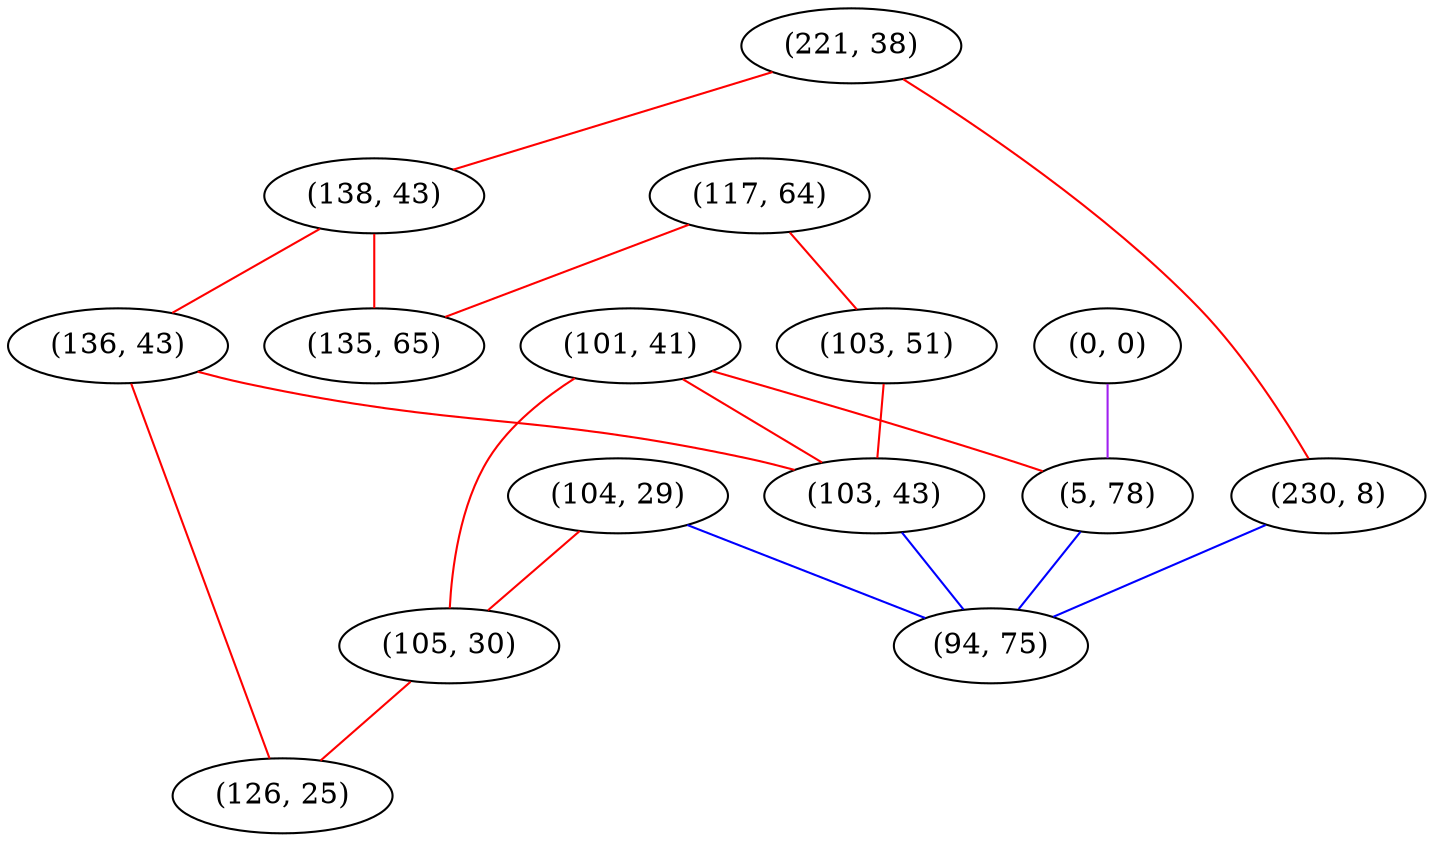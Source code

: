 graph "" {
"(221, 38)";
"(101, 41)";
"(0, 0)";
"(138, 43)";
"(230, 8)";
"(117, 64)";
"(135, 65)";
"(136, 43)";
"(5, 78)";
"(103, 51)";
"(104, 29)";
"(105, 30)";
"(103, 43)";
"(126, 25)";
"(94, 75)";
"(221, 38)" -- "(138, 43)"  [color=red, key=0, weight=1];
"(221, 38)" -- "(230, 8)"  [color=red, key=0, weight=1];
"(101, 41)" -- "(5, 78)"  [color=red, key=0, weight=1];
"(101, 41)" -- "(103, 43)"  [color=red, key=0, weight=1];
"(101, 41)" -- "(105, 30)"  [color=red, key=0, weight=1];
"(0, 0)" -- "(5, 78)"  [color=purple, key=0, weight=4];
"(138, 43)" -- "(136, 43)"  [color=red, key=0, weight=1];
"(138, 43)" -- "(135, 65)"  [color=red, key=0, weight=1];
"(230, 8)" -- "(94, 75)"  [color=blue, key=0, weight=3];
"(117, 64)" -- "(103, 51)"  [color=red, key=0, weight=1];
"(117, 64)" -- "(135, 65)"  [color=red, key=0, weight=1];
"(136, 43)" -- "(103, 43)"  [color=red, key=0, weight=1];
"(136, 43)" -- "(126, 25)"  [color=red, key=0, weight=1];
"(5, 78)" -- "(94, 75)"  [color=blue, key=0, weight=3];
"(103, 51)" -- "(103, 43)"  [color=red, key=0, weight=1];
"(104, 29)" -- "(94, 75)"  [color=blue, key=0, weight=3];
"(104, 29)" -- "(105, 30)"  [color=red, key=0, weight=1];
"(105, 30)" -- "(126, 25)"  [color=red, key=0, weight=1];
"(103, 43)" -- "(94, 75)"  [color=blue, key=0, weight=3];
}
